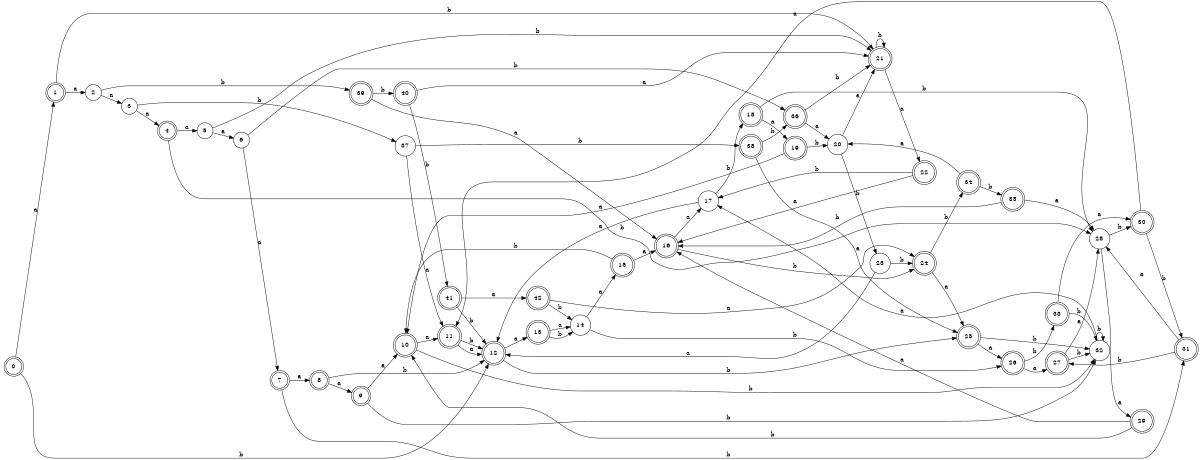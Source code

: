 digraph n35_6 {
__start0 [label="" shape="none"];

rankdir=LR;
size="8,5";

s0 [style="rounded,filled", color="black", fillcolor="white" shape="doublecircle", label="0"];
s1 [style="rounded,filled", color="black", fillcolor="white" shape="doublecircle", label="1"];
s2 [style="filled", color="black", fillcolor="white" shape="circle", label="2"];
s3 [style="filled", color="black", fillcolor="white" shape="circle", label="3"];
s4 [style="rounded,filled", color="black", fillcolor="white" shape="doublecircle", label="4"];
s5 [style="filled", color="black", fillcolor="white" shape="circle", label="5"];
s6 [style="filled", color="black", fillcolor="white" shape="circle", label="6"];
s7 [style="rounded,filled", color="black", fillcolor="white" shape="doublecircle", label="7"];
s8 [style="rounded,filled", color="black", fillcolor="white" shape="doublecircle", label="8"];
s9 [style="rounded,filled", color="black", fillcolor="white" shape="doublecircle", label="9"];
s10 [style="rounded,filled", color="black", fillcolor="white" shape="doublecircle", label="10"];
s11 [style="rounded,filled", color="black", fillcolor="white" shape="doublecircle", label="11"];
s12 [style="rounded,filled", color="black", fillcolor="white" shape="doublecircle", label="12"];
s13 [style="rounded,filled", color="black", fillcolor="white" shape="doublecircle", label="13"];
s14 [style="filled", color="black", fillcolor="white" shape="circle", label="14"];
s15 [style="rounded,filled", color="black", fillcolor="white" shape="doublecircle", label="15"];
s16 [style="rounded,filled", color="black", fillcolor="white" shape="doublecircle", label="16"];
s17 [style="filled", color="black", fillcolor="white" shape="circle", label="17"];
s18 [style="rounded,filled", color="black", fillcolor="white" shape="doublecircle", label="18"];
s19 [style="rounded,filled", color="black", fillcolor="white" shape="doublecircle", label="19"];
s20 [style="filled", color="black", fillcolor="white" shape="circle", label="20"];
s21 [style="rounded,filled", color="black", fillcolor="white" shape="doublecircle", label="21"];
s22 [style="rounded,filled", color="black", fillcolor="white" shape="doublecircle", label="22"];
s23 [style="filled", color="black", fillcolor="white" shape="circle", label="23"];
s24 [style="rounded,filled", color="black", fillcolor="white" shape="doublecircle", label="24"];
s25 [style="rounded,filled", color="black", fillcolor="white" shape="doublecircle", label="25"];
s26 [style="rounded,filled", color="black", fillcolor="white" shape="doublecircle", label="26"];
s27 [style="rounded,filled", color="black", fillcolor="white" shape="doublecircle", label="27"];
s28 [style="filled", color="black", fillcolor="white" shape="circle", label="28"];
s29 [style="rounded,filled", color="black", fillcolor="white" shape="doublecircle", label="29"];
s30 [style="rounded,filled", color="black", fillcolor="white" shape="doublecircle", label="30"];
s31 [style="rounded,filled", color="black", fillcolor="white" shape="doublecircle", label="31"];
s32 [style="filled", color="black", fillcolor="white" shape="circle", label="32"];
s33 [style="rounded,filled", color="black", fillcolor="white" shape="doublecircle", label="33"];
s34 [style="rounded,filled", color="black", fillcolor="white" shape="doublecircle", label="34"];
s35 [style="rounded,filled", color="black", fillcolor="white" shape="doublecircle", label="35"];
s36 [style="rounded,filled", color="black", fillcolor="white" shape="doublecircle", label="36"];
s37 [style="filled", color="black", fillcolor="white" shape="circle", label="37"];
s38 [style="rounded,filled", color="black", fillcolor="white" shape="doublecircle", label="38"];
s39 [style="rounded,filled", color="black", fillcolor="white" shape="doublecircle", label="39"];
s40 [style="rounded,filled", color="black", fillcolor="white" shape="doublecircle", label="40"];
s41 [style="rounded,filled", color="black", fillcolor="white" shape="doublecircle", label="41"];
s42 [style="rounded,filled", color="black", fillcolor="white" shape="doublecircle", label="42"];
s0 -> s1 [label="a"];
s0 -> s12 [label="b"];
s1 -> s2 [label="a"];
s1 -> s21 [label="b"];
s2 -> s3 [label="a"];
s2 -> s39 [label="b"];
s3 -> s4 [label="a"];
s3 -> s37 [label="b"];
s4 -> s5 [label="a"];
s4 -> s28 [label="b"];
s5 -> s6 [label="a"];
s5 -> s21 [label="b"];
s6 -> s7 [label="a"];
s6 -> s36 [label="b"];
s7 -> s8 [label="a"];
s7 -> s31 [label="b"];
s8 -> s9 [label="a"];
s8 -> s12 [label="b"];
s9 -> s10 [label="a"];
s9 -> s32 [label="b"];
s10 -> s11 [label="a"];
s10 -> s32 [label="b"];
s11 -> s12 [label="a"];
s11 -> s12 [label="b"];
s12 -> s13 [label="a"];
s12 -> s25 [label="b"];
s13 -> s14 [label="a"];
s13 -> s14 [label="b"];
s14 -> s15 [label="a"];
s14 -> s26 [label="b"];
s15 -> s16 [label="a"];
s15 -> s10 [label="b"];
s16 -> s17 [label="a"];
s16 -> s24 [label="b"];
s17 -> s12 [label="a"];
s17 -> s18 [label="b"];
s18 -> s19 [label="a"];
s18 -> s28 [label="b"];
s19 -> s10 [label="a"];
s19 -> s20 [label="b"];
s20 -> s21 [label="a"];
s20 -> s23 [label="b"];
s21 -> s22 [label="a"];
s21 -> s21 [label="b"];
s22 -> s16 [label="a"];
s22 -> s17 [label="b"];
s23 -> s12 [label="a"];
s23 -> s24 [label="b"];
s24 -> s25 [label="a"];
s24 -> s34 [label="b"];
s25 -> s26 [label="a"];
s25 -> s32 [label="b"];
s26 -> s27 [label="a"];
s26 -> s33 [label="b"];
s27 -> s28 [label="a"];
s27 -> s32 [label="b"];
s28 -> s29 [label="a"];
s28 -> s30 [label="b"];
s29 -> s16 [label="a"];
s29 -> s10 [label="b"];
s30 -> s11 [label="a"];
s30 -> s31 [label="b"];
s31 -> s28 [label="a"];
s31 -> s27 [label="b"];
s32 -> s17 [label="a"];
s32 -> s32 [label="b"];
s33 -> s30 [label="a"];
s33 -> s32 [label="b"];
s34 -> s20 [label="a"];
s34 -> s35 [label="b"];
s35 -> s28 [label="a"];
s35 -> s16 [label="b"];
s36 -> s20 [label="a"];
s36 -> s21 [label="b"];
s37 -> s11 [label="a"];
s37 -> s38 [label="b"];
s38 -> s25 [label="a"];
s38 -> s36 [label="b"];
s39 -> s16 [label="a"];
s39 -> s40 [label="b"];
s40 -> s21 [label="a"];
s40 -> s41 [label="b"];
s41 -> s42 [label="a"];
s41 -> s12 [label="b"];
s42 -> s24 [label="a"];
s42 -> s14 [label="b"];

}